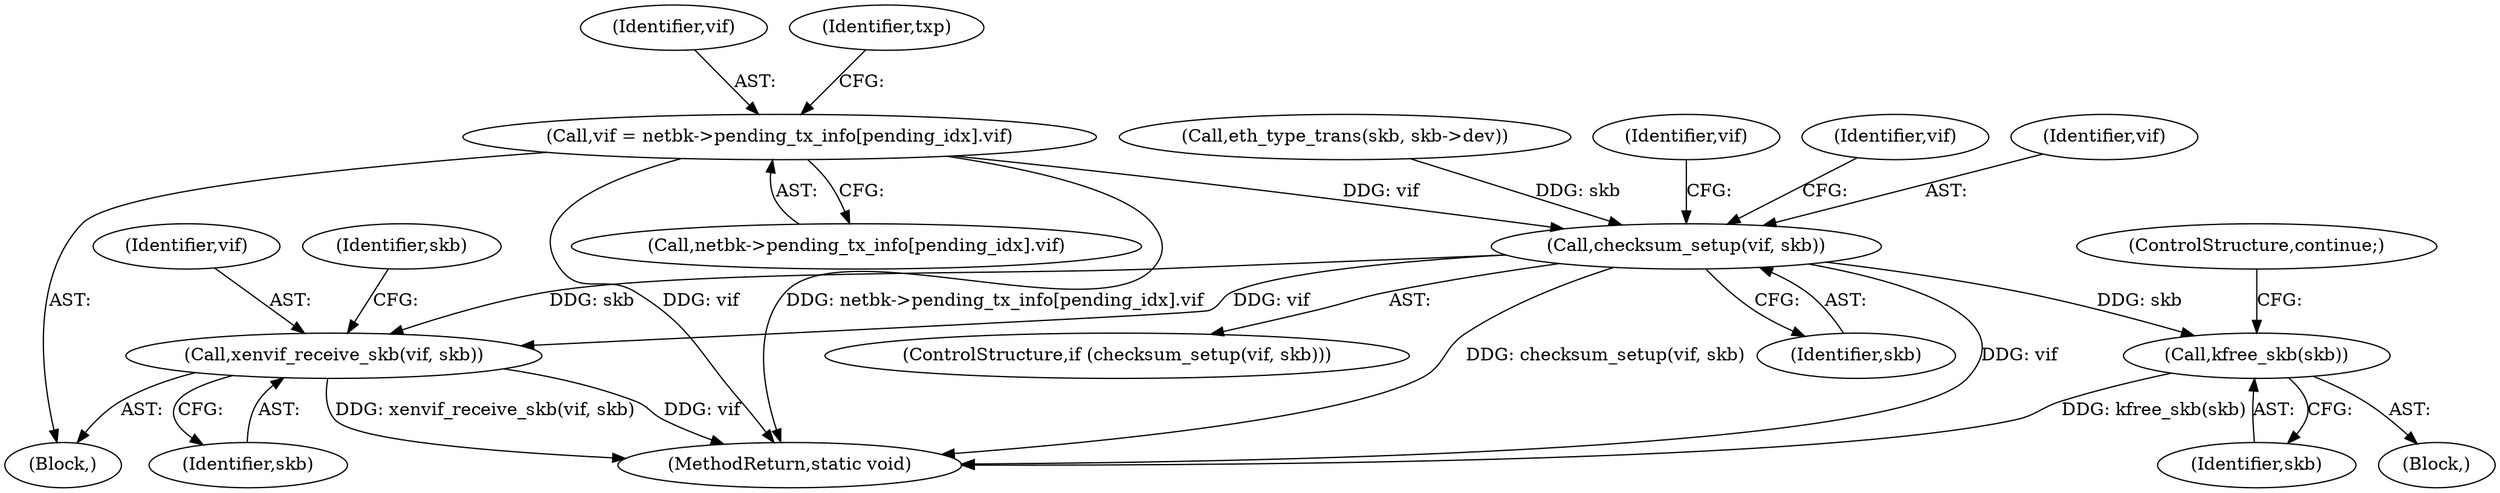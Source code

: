 digraph "0_linux_7d5145d8eb2b9791533ffe4dc003b129b9696c48_2@array" {
"1000137" [label="(Call,vif = netbk->pending_tx_info[pending_idx].vif)"];
"1000287" [label="(Call,checksum_setup(vif, skb))"];
"1000296" [label="(Call,kfree_skb(skb))"];
"1000318" [label="(Call,xenvif_receive_skb(vif, skb))"];
"1000139" [label="(Call,netbk->pending_tx_info[pending_idx].vif)"];
"1000287" [label="(Call,checksum_setup(vif, skb))"];
"1000321" [label="(MethodReturn,static void)"];
"1000319" [label="(Identifier,vif)"];
"1000281" [label="(Call,eth_type_trans(skb, skb->dev))"];
"1000297" [label="(Identifier,skb)"];
"1000137" [label="(Call,vif = netbk->pending_tx_info[pending_idx].vif)"];
"1000303" [label="(Identifier,vif)"];
"1000117" [label="(Identifier,skb)"];
"1000286" [label="(ControlStructure,if (checksum_setup(vif, skb)))"];
"1000290" [label="(Block,)"];
"1000138" [label="(Identifier,vif)"];
"1000147" [label="(Identifier,txp)"];
"1000289" [label="(Identifier,skb)"];
"1000298" [label="(ControlStructure,continue;)"];
"1000320" [label="(Identifier,skb)"];
"1000124" [label="(Block,)"];
"1000293" [label="(Identifier,vif)"];
"1000288" [label="(Identifier,vif)"];
"1000318" [label="(Call,xenvif_receive_skb(vif, skb))"];
"1000296" [label="(Call,kfree_skb(skb))"];
"1000137" -> "1000124"  [label="AST: "];
"1000137" -> "1000139"  [label="CFG: "];
"1000138" -> "1000137"  [label="AST: "];
"1000139" -> "1000137"  [label="AST: "];
"1000147" -> "1000137"  [label="CFG: "];
"1000137" -> "1000321"  [label="DDG: vif"];
"1000137" -> "1000321"  [label="DDG: netbk->pending_tx_info[pending_idx].vif"];
"1000137" -> "1000287"  [label="DDG: vif"];
"1000287" -> "1000286"  [label="AST: "];
"1000287" -> "1000289"  [label="CFG: "];
"1000288" -> "1000287"  [label="AST: "];
"1000289" -> "1000287"  [label="AST: "];
"1000293" -> "1000287"  [label="CFG: "];
"1000303" -> "1000287"  [label="CFG: "];
"1000287" -> "1000321"  [label="DDG: checksum_setup(vif, skb)"];
"1000287" -> "1000321"  [label="DDG: vif"];
"1000281" -> "1000287"  [label="DDG: skb"];
"1000287" -> "1000296"  [label="DDG: skb"];
"1000287" -> "1000318"  [label="DDG: vif"];
"1000287" -> "1000318"  [label="DDG: skb"];
"1000296" -> "1000290"  [label="AST: "];
"1000296" -> "1000297"  [label="CFG: "];
"1000297" -> "1000296"  [label="AST: "];
"1000298" -> "1000296"  [label="CFG: "];
"1000296" -> "1000321"  [label="DDG: kfree_skb(skb)"];
"1000318" -> "1000124"  [label="AST: "];
"1000318" -> "1000320"  [label="CFG: "];
"1000319" -> "1000318"  [label="AST: "];
"1000320" -> "1000318"  [label="AST: "];
"1000117" -> "1000318"  [label="CFG: "];
"1000318" -> "1000321"  [label="DDG: xenvif_receive_skb(vif, skb)"];
"1000318" -> "1000321"  [label="DDG: vif"];
}
